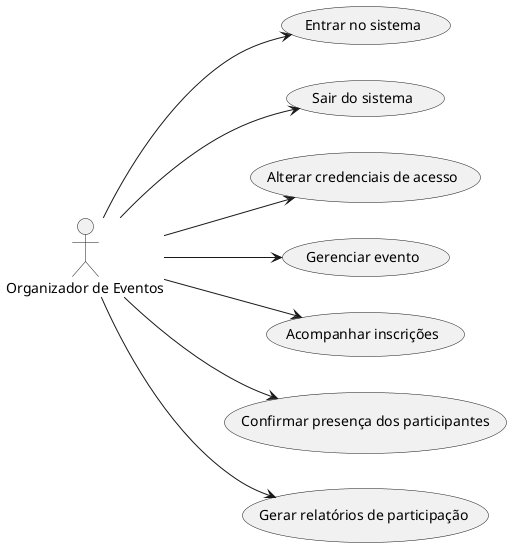 @startuml organizador_eventos
left to right direction

actor "Organizador de Eventos" as Organizador_Eventos

Organizador_Eventos --> (Entrar no sistema)

Organizador_Eventos --> (Sair do sistema)

Organizador_Eventos --> (Alterar credenciais de acesso)

Organizador_Eventos --> (Gerenciar evento)

Organizador_Eventos --> (Acompanhar inscrições)

Organizador_Eventos --> (Confirmar presença dos participantes)

Organizador_Eventos --> (Gerar relatórios de participação)


@enduml
